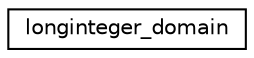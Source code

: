 digraph "Graphical Class Hierarchy"
{
  edge [fontname="Helvetica",fontsize="10",labelfontname="Helvetica",labelfontsize="10"];
  node [fontname="Helvetica",fontsize="10",shape=record];
  rankdir="LR";
  Node0 [label="longinteger_domain",height=0.2,width=0.4,color="black", fillcolor="white", style="filled",URL="$d2/d7a/classlonginteger__domain.html"];
}
